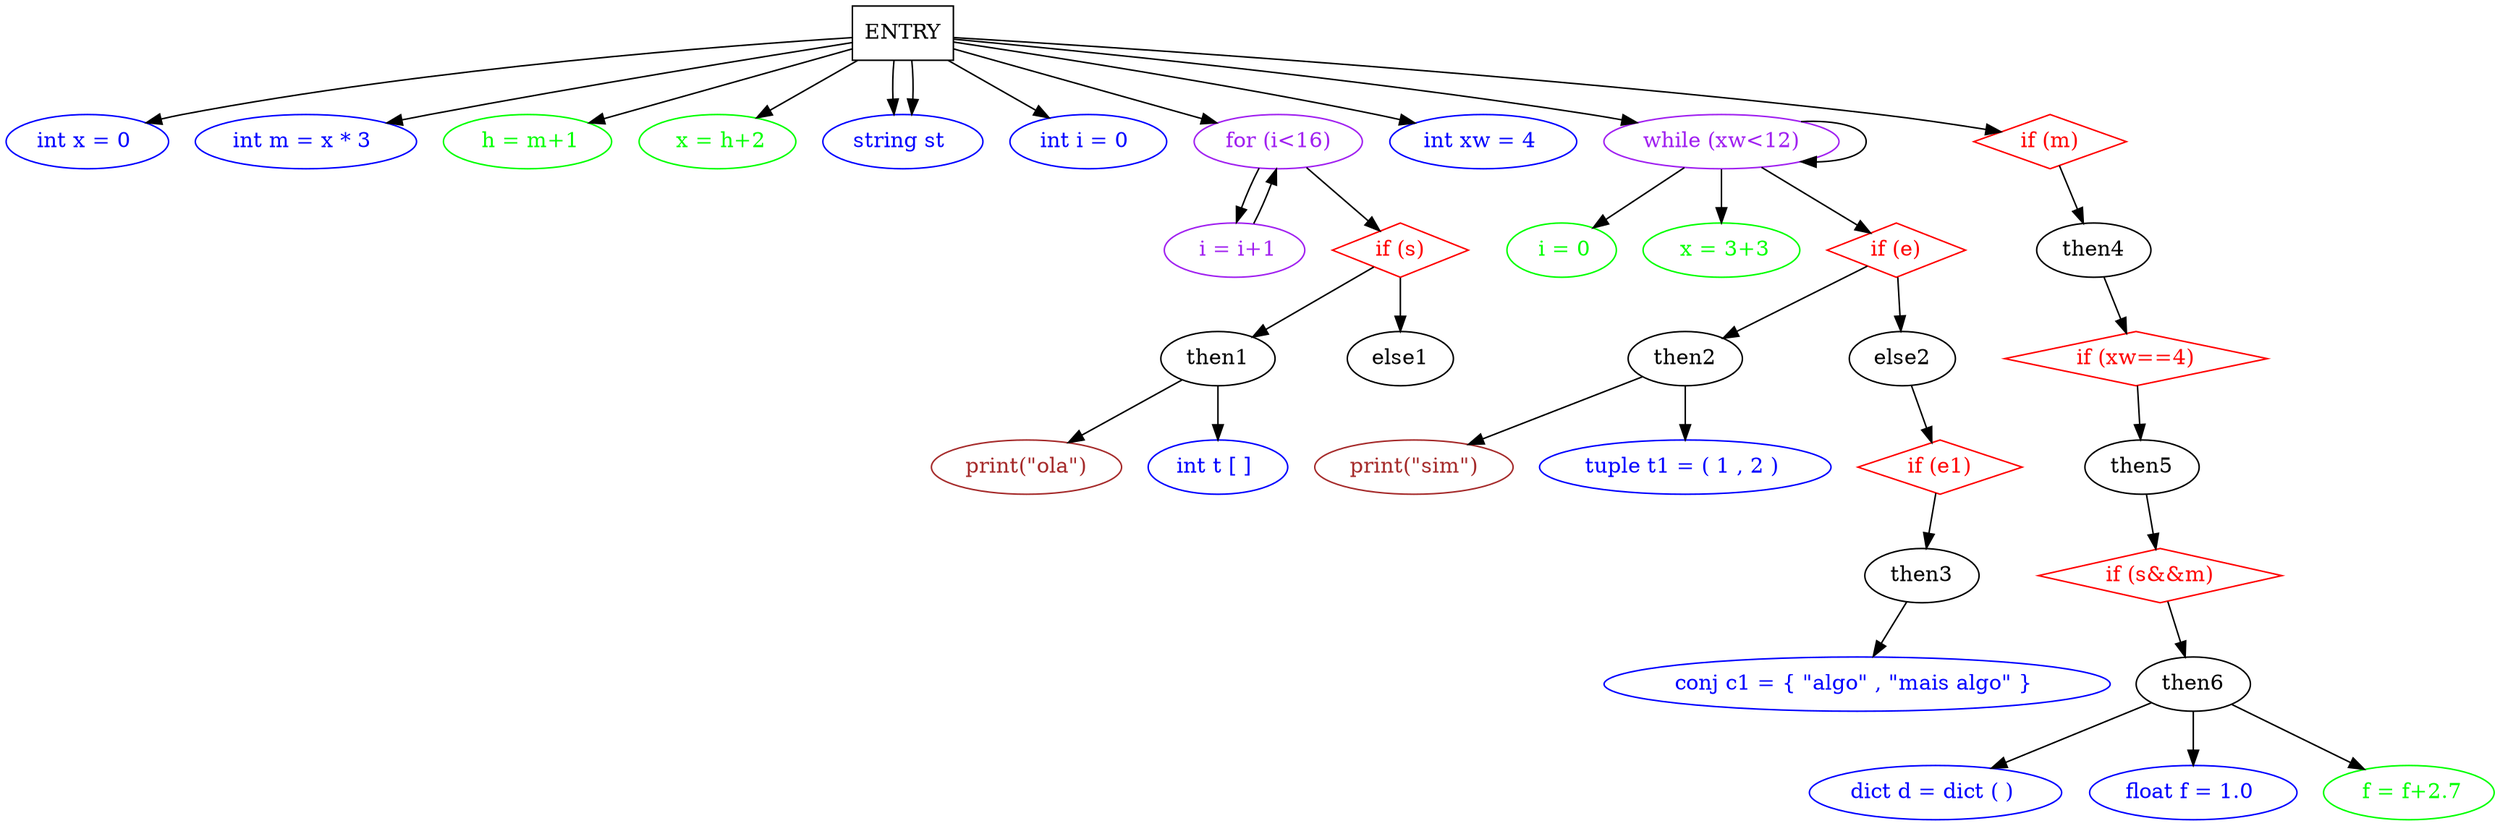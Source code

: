 digraph sdg {
	graph [rankdir=TB]
	ENTRY [shape=box]
	"int x = 0 " [color=blue fontcolor=blue]
	ENTRY -> "int x = 0 "
	"int m = x * 3 " [color=blue fontcolor=blue]
	ENTRY -> "int m = x * 3 "
	" h = m+1" [color=green fontcolor=green]
	ENTRY -> " h = m+1"
	" x = h+2" [color=green fontcolor=green]
	ENTRY -> " x = h+2"
	"string st " [color=blue fontcolor=blue]
	ENTRY -> "string st "
	"int i = 0 " [color=blue fontcolor=blue]
	ENTRY -> "int i = 0 "
	"for (i<16)" [color=purple fontcolor=purple]
	ENTRY -> "for (i<16)"
	" i = i+1" [color=green fontcolor=green]
	"for (i<16)" -> " i = i+1"
	" i = i+1" [color=purple fontcolor=purple]
	" i = i+1" -> "for (i<16)"
	"if (s)" [color=red fontcolor=red shape=diamond]
	"for (i<16)" -> "if (s)"
	"if (s)" -> then1
	"print(\"ola\")" [color=brown fontcolor=brown]
	then1 -> "print(\"ola\")"
	"int t [ ] " [color=blue fontcolor=blue]
	then1 -> "int t [ ] "
	else1
	"if (s)" -> else1
	"int xw = 4 " [color=blue fontcolor=blue]
	ENTRY -> "int xw = 4 "
	"while (xw<12)" [color=purple fontcolor=purple]
	"while (xw<12)" -> "while (xw<12)"
	ENTRY -> "while (xw<12)"
	" i = 0" [color=green fontcolor=green]
	"while (xw<12)" -> " i = 0"
	" x = 3+3" [color=green fontcolor=green]
	"while (xw<12)" -> " x = 3+3"
	"if (e)" [color=red fontcolor=red shape=diamond]
	"while (xw<12)" -> "if (e)"
	"if (e)" -> then2
	"print(\"sim\")" [color=brown fontcolor=brown]
	then2 -> "print(\"sim\")"
	"tuple t1 = ( 1 , 2 ) " [color=blue fontcolor=blue]
	then2 -> "tuple t1 = ( 1 , 2 ) "
	else2
	"if (e)" -> else2
	"if (e1)" [color=red fontcolor=red shape=diamond]
	else2 -> "if (e1)"
	"if (e1)" -> then3
	"conj c1 = { \"algo\" , \"mais algo\" } " [color=blue fontcolor=blue]
	then3 -> "conj c1 = { \"algo\" , \"mais algo\" } "
	"string st " [color=blue fontcolor=blue]
	ENTRY -> "string st "
	"if (m)" [color=red fontcolor=red shape=diamond]
	ENTRY -> "if (m)"
	"if (m)" -> then4
	"if (xw==4)" [color=red fontcolor=red shape=diamond]
	then4 -> "if (xw==4)"
	"if (xw==4)" -> then5
	"if (s&&m)" [color=red fontcolor=red shape=diamond]
	then5 -> "if (s&&m)"
	"if (s&&m)" -> then6
	"dict d = dict ( ) " [color=blue fontcolor=blue]
	then6 -> "dict d = dict ( ) "
	"float f = 1.0 " [color=blue fontcolor=blue]
	then6 -> "float f = 1.0 "
	" f = f+2.7" [color=green fontcolor=green]
	then6 -> " f = f+2.7"
}
